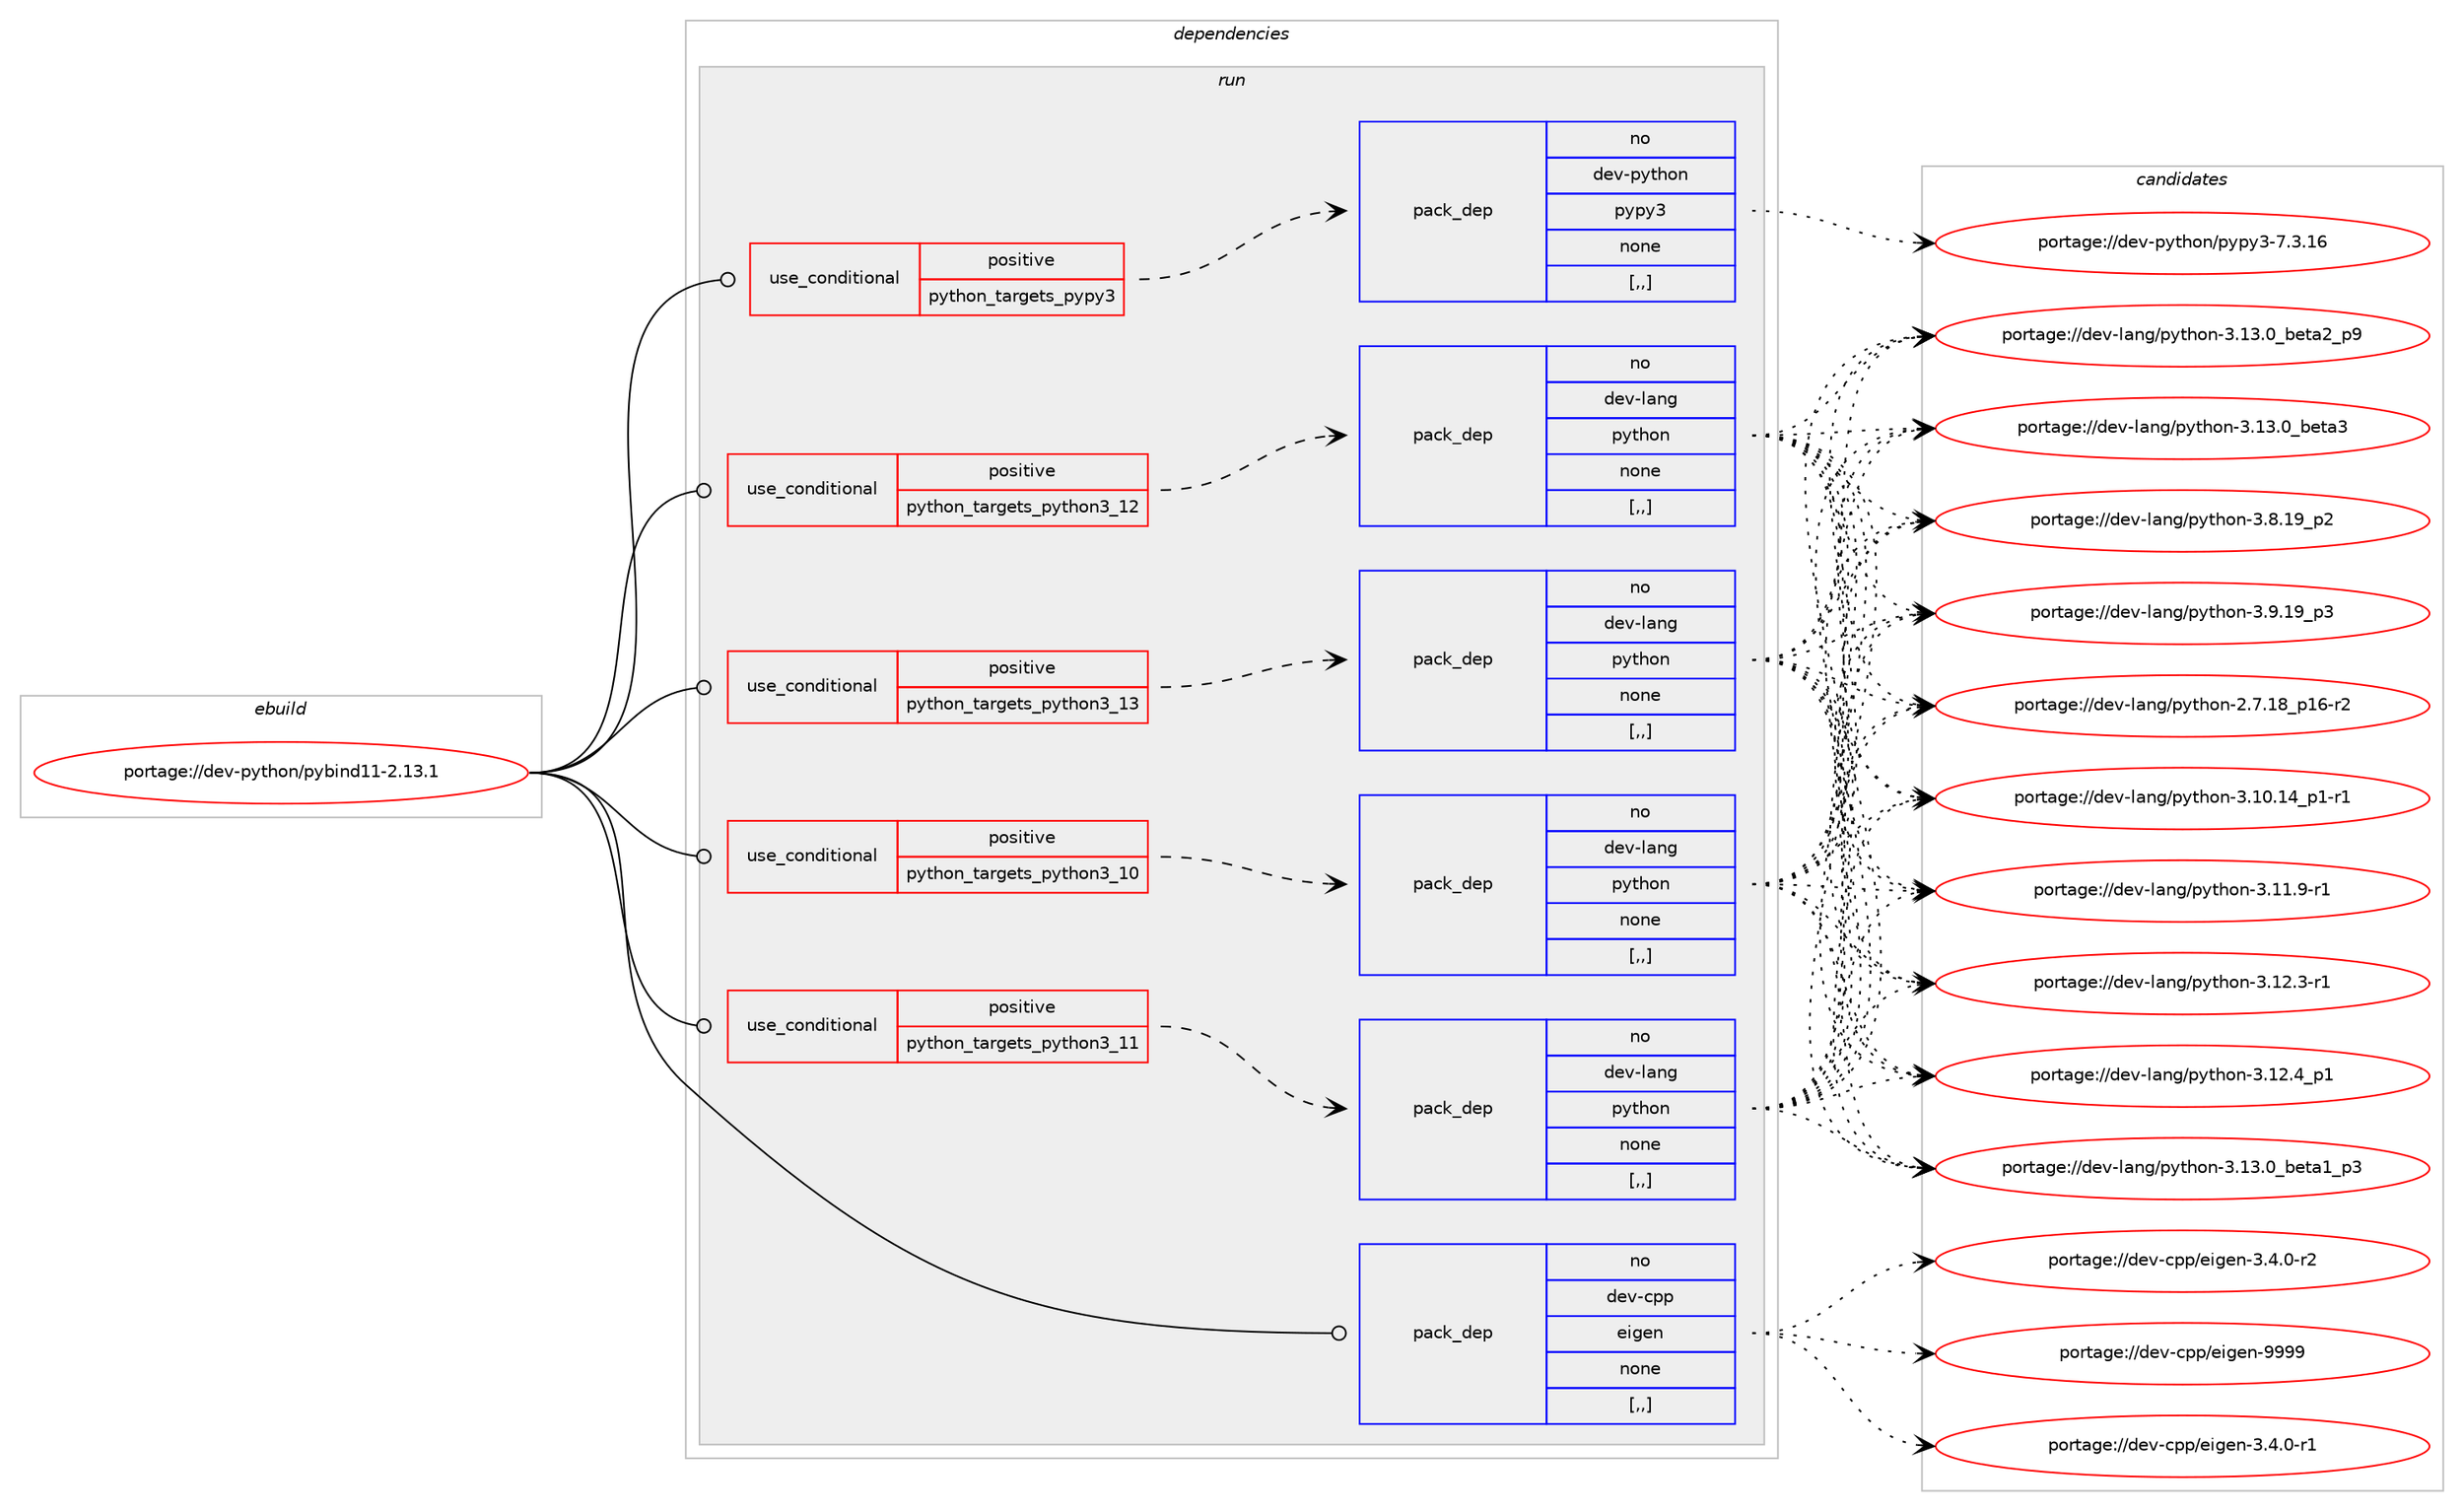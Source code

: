 digraph prolog {

# *************
# Graph options
# *************

newrank=true;
concentrate=true;
compound=true;
graph [rankdir=LR,fontname=Helvetica,fontsize=10,ranksep=1.5];#, ranksep=2.5, nodesep=0.2];
edge  [arrowhead=vee];
node  [fontname=Helvetica,fontsize=10];

# **********
# The ebuild
# **********

subgraph cluster_leftcol {
color=gray;
rank=same;
label=<<i>ebuild</i>>;
id [label="portage://dev-python/pybind11-2.13.1", color=red, width=4, href="../dev-python/pybind11-2.13.1.svg"];
}

# ****************
# The dependencies
# ****************

subgraph cluster_midcol {
color=gray;
label=<<i>dependencies</i>>;
subgraph cluster_compile {
fillcolor="#eeeeee";
style=filled;
label=<<i>compile</i>>;
}
subgraph cluster_compileandrun {
fillcolor="#eeeeee";
style=filled;
label=<<i>compile and run</i>>;
}
subgraph cluster_run {
fillcolor="#eeeeee";
style=filled;
label=<<i>run</i>>;
subgraph cond35479 {
dependency152048 [label=<<TABLE BORDER="0" CELLBORDER="1" CELLSPACING="0" CELLPADDING="4"><TR><TD ROWSPAN="3" CELLPADDING="10">use_conditional</TD></TR><TR><TD>positive</TD></TR><TR><TD>python_targets_pypy3</TD></TR></TABLE>>, shape=none, color=red];
subgraph pack115352 {
dependency152049 [label=<<TABLE BORDER="0" CELLBORDER="1" CELLSPACING="0" CELLPADDING="4" WIDTH="220"><TR><TD ROWSPAN="6" CELLPADDING="30">pack_dep</TD></TR><TR><TD WIDTH="110">no</TD></TR><TR><TD>dev-python</TD></TR><TR><TD>pypy3</TD></TR><TR><TD>none</TD></TR><TR><TD>[,,]</TD></TR></TABLE>>, shape=none, color=blue];
}
dependency152048:e -> dependency152049:w [weight=20,style="dashed",arrowhead="vee"];
}
id:e -> dependency152048:w [weight=20,style="solid",arrowhead="odot"];
subgraph cond35480 {
dependency152050 [label=<<TABLE BORDER="0" CELLBORDER="1" CELLSPACING="0" CELLPADDING="4"><TR><TD ROWSPAN="3" CELLPADDING="10">use_conditional</TD></TR><TR><TD>positive</TD></TR><TR><TD>python_targets_python3_10</TD></TR></TABLE>>, shape=none, color=red];
subgraph pack115353 {
dependency152051 [label=<<TABLE BORDER="0" CELLBORDER="1" CELLSPACING="0" CELLPADDING="4" WIDTH="220"><TR><TD ROWSPAN="6" CELLPADDING="30">pack_dep</TD></TR><TR><TD WIDTH="110">no</TD></TR><TR><TD>dev-lang</TD></TR><TR><TD>python</TD></TR><TR><TD>none</TD></TR><TR><TD>[,,]</TD></TR></TABLE>>, shape=none, color=blue];
}
dependency152050:e -> dependency152051:w [weight=20,style="dashed",arrowhead="vee"];
}
id:e -> dependency152050:w [weight=20,style="solid",arrowhead="odot"];
subgraph cond35481 {
dependency152052 [label=<<TABLE BORDER="0" CELLBORDER="1" CELLSPACING="0" CELLPADDING="4"><TR><TD ROWSPAN="3" CELLPADDING="10">use_conditional</TD></TR><TR><TD>positive</TD></TR><TR><TD>python_targets_python3_11</TD></TR></TABLE>>, shape=none, color=red];
subgraph pack115354 {
dependency152053 [label=<<TABLE BORDER="0" CELLBORDER="1" CELLSPACING="0" CELLPADDING="4" WIDTH="220"><TR><TD ROWSPAN="6" CELLPADDING="30">pack_dep</TD></TR><TR><TD WIDTH="110">no</TD></TR><TR><TD>dev-lang</TD></TR><TR><TD>python</TD></TR><TR><TD>none</TD></TR><TR><TD>[,,]</TD></TR></TABLE>>, shape=none, color=blue];
}
dependency152052:e -> dependency152053:w [weight=20,style="dashed",arrowhead="vee"];
}
id:e -> dependency152052:w [weight=20,style="solid",arrowhead="odot"];
subgraph cond35482 {
dependency152054 [label=<<TABLE BORDER="0" CELLBORDER="1" CELLSPACING="0" CELLPADDING="4"><TR><TD ROWSPAN="3" CELLPADDING="10">use_conditional</TD></TR><TR><TD>positive</TD></TR><TR><TD>python_targets_python3_12</TD></TR></TABLE>>, shape=none, color=red];
subgraph pack115355 {
dependency152055 [label=<<TABLE BORDER="0" CELLBORDER="1" CELLSPACING="0" CELLPADDING="4" WIDTH="220"><TR><TD ROWSPAN="6" CELLPADDING="30">pack_dep</TD></TR><TR><TD WIDTH="110">no</TD></TR><TR><TD>dev-lang</TD></TR><TR><TD>python</TD></TR><TR><TD>none</TD></TR><TR><TD>[,,]</TD></TR></TABLE>>, shape=none, color=blue];
}
dependency152054:e -> dependency152055:w [weight=20,style="dashed",arrowhead="vee"];
}
id:e -> dependency152054:w [weight=20,style="solid",arrowhead="odot"];
subgraph cond35483 {
dependency152056 [label=<<TABLE BORDER="0" CELLBORDER="1" CELLSPACING="0" CELLPADDING="4"><TR><TD ROWSPAN="3" CELLPADDING="10">use_conditional</TD></TR><TR><TD>positive</TD></TR><TR><TD>python_targets_python3_13</TD></TR></TABLE>>, shape=none, color=red];
subgraph pack115356 {
dependency152057 [label=<<TABLE BORDER="0" CELLBORDER="1" CELLSPACING="0" CELLPADDING="4" WIDTH="220"><TR><TD ROWSPAN="6" CELLPADDING="30">pack_dep</TD></TR><TR><TD WIDTH="110">no</TD></TR><TR><TD>dev-lang</TD></TR><TR><TD>python</TD></TR><TR><TD>none</TD></TR><TR><TD>[,,]</TD></TR></TABLE>>, shape=none, color=blue];
}
dependency152056:e -> dependency152057:w [weight=20,style="dashed",arrowhead="vee"];
}
id:e -> dependency152056:w [weight=20,style="solid",arrowhead="odot"];
subgraph pack115357 {
dependency152058 [label=<<TABLE BORDER="0" CELLBORDER="1" CELLSPACING="0" CELLPADDING="4" WIDTH="220"><TR><TD ROWSPAN="6" CELLPADDING="30">pack_dep</TD></TR><TR><TD WIDTH="110">no</TD></TR><TR><TD>dev-cpp</TD></TR><TR><TD>eigen</TD></TR><TR><TD>none</TD></TR><TR><TD>[,,]</TD></TR></TABLE>>, shape=none, color=blue];
}
id:e -> dependency152058:w [weight=20,style="solid",arrowhead="odot"];
}
}

# **************
# The candidates
# **************

subgraph cluster_choices {
rank=same;
color=gray;
label=<<i>candidates</i>>;

subgraph choice115352 {
color=black;
nodesep=1;
choice10010111845112121116104111110471121211121215145554651464954 [label="portage://dev-python/pypy3-7.3.16", color=red, width=4,href="../dev-python/pypy3-7.3.16.svg"];
dependency152049:e -> choice10010111845112121116104111110471121211121215145554651464954:w [style=dotted,weight="100"];
}
subgraph choice115353 {
color=black;
nodesep=1;
choice100101118451089711010347112121116104111110455046554649569511249544511450 [label="portage://dev-lang/python-2.7.18_p16-r2", color=red, width=4,href="../dev-lang/python-2.7.18_p16-r2.svg"];
choice100101118451089711010347112121116104111110455146494846495295112494511449 [label="portage://dev-lang/python-3.10.14_p1-r1", color=red, width=4,href="../dev-lang/python-3.10.14_p1-r1.svg"];
choice100101118451089711010347112121116104111110455146494946574511449 [label="portage://dev-lang/python-3.11.9-r1", color=red, width=4,href="../dev-lang/python-3.11.9-r1.svg"];
choice100101118451089711010347112121116104111110455146495046514511449 [label="portage://dev-lang/python-3.12.3-r1", color=red, width=4,href="../dev-lang/python-3.12.3-r1.svg"];
choice100101118451089711010347112121116104111110455146495046529511249 [label="portage://dev-lang/python-3.12.4_p1", color=red, width=4,href="../dev-lang/python-3.12.4_p1.svg"];
choice10010111845108971101034711212111610411111045514649514648959810111697499511251 [label="portage://dev-lang/python-3.13.0_beta1_p3", color=red, width=4,href="../dev-lang/python-3.13.0_beta1_p3.svg"];
choice10010111845108971101034711212111610411111045514649514648959810111697509511257 [label="portage://dev-lang/python-3.13.0_beta2_p9", color=red, width=4,href="../dev-lang/python-3.13.0_beta2_p9.svg"];
choice1001011184510897110103471121211161041111104551464951464895981011169751 [label="portage://dev-lang/python-3.13.0_beta3", color=red, width=4,href="../dev-lang/python-3.13.0_beta3.svg"];
choice100101118451089711010347112121116104111110455146564649579511250 [label="portage://dev-lang/python-3.8.19_p2", color=red, width=4,href="../dev-lang/python-3.8.19_p2.svg"];
choice100101118451089711010347112121116104111110455146574649579511251 [label="portage://dev-lang/python-3.9.19_p3", color=red, width=4,href="../dev-lang/python-3.9.19_p3.svg"];
dependency152051:e -> choice100101118451089711010347112121116104111110455046554649569511249544511450:w [style=dotted,weight="100"];
dependency152051:e -> choice100101118451089711010347112121116104111110455146494846495295112494511449:w [style=dotted,weight="100"];
dependency152051:e -> choice100101118451089711010347112121116104111110455146494946574511449:w [style=dotted,weight="100"];
dependency152051:e -> choice100101118451089711010347112121116104111110455146495046514511449:w [style=dotted,weight="100"];
dependency152051:e -> choice100101118451089711010347112121116104111110455146495046529511249:w [style=dotted,weight="100"];
dependency152051:e -> choice10010111845108971101034711212111610411111045514649514648959810111697499511251:w [style=dotted,weight="100"];
dependency152051:e -> choice10010111845108971101034711212111610411111045514649514648959810111697509511257:w [style=dotted,weight="100"];
dependency152051:e -> choice1001011184510897110103471121211161041111104551464951464895981011169751:w [style=dotted,weight="100"];
dependency152051:e -> choice100101118451089711010347112121116104111110455146564649579511250:w [style=dotted,weight="100"];
dependency152051:e -> choice100101118451089711010347112121116104111110455146574649579511251:w [style=dotted,weight="100"];
}
subgraph choice115354 {
color=black;
nodesep=1;
choice100101118451089711010347112121116104111110455046554649569511249544511450 [label="portage://dev-lang/python-2.7.18_p16-r2", color=red, width=4,href="../dev-lang/python-2.7.18_p16-r2.svg"];
choice100101118451089711010347112121116104111110455146494846495295112494511449 [label="portage://dev-lang/python-3.10.14_p1-r1", color=red, width=4,href="../dev-lang/python-3.10.14_p1-r1.svg"];
choice100101118451089711010347112121116104111110455146494946574511449 [label="portage://dev-lang/python-3.11.9-r1", color=red, width=4,href="../dev-lang/python-3.11.9-r1.svg"];
choice100101118451089711010347112121116104111110455146495046514511449 [label="portage://dev-lang/python-3.12.3-r1", color=red, width=4,href="../dev-lang/python-3.12.3-r1.svg"];
choice100101118451089711010347112121116104111110455146495046529511249 [label="portage://dev-lang/python-3.12.4_p1", color=red, width=4,href="../dev-lang/python-3.12.4_p1.svg"];
choice10010111845108971101034711212111610411111045514649514648959810111697499511251 [label="portage://dev-lang/python-3.13.0_beta1_p3", color=red, width=4,href="../dev-lang/python-3.13.0_beta1_p3.svg"];
choice10010111845108971101034711212111610411111045514649514648959810111697509511257 [label="portage://dev-lang/python-3.13.0_beta2_p9", color=red, width=4,href="../dev-lang/python-3.13.0_beta2_p9.svg"];
choice1001011184510897110103471121211161041111104551464951464895981011169751 [label="portage://dev-lang/python-3.13.0_beta3", color=red, width=4,href="../dev-lang/python-3.13.0_beta3.svg"];
choice100101118451089711010347112121116104111110455146564649579511250 [label="portage://dev-lang/python-3.8.19_p2", color=red, width=4,href="../dev-lang/python-3.8.19_p2.svg"];
choice100101118451089711010347112121116104111110455146574649579511251 [label="portage://dev-lang/python-3.9.19_p3", color=red, width=4,href="../dev-lang/python-3.9.19_p3.svg"];
dependency152053:e -> choice100101118451089711010347112121116104111110455046554649569511249544511450:w [style=dotted,weight="100"];
dependency152053:e -> choice100101118451089711010347112121116104111110455146494846495295112494511449:w [style=dotted,weight="100"];
dependency152053:e -> choice100101118451089711010347112121116104111110455146494946574511449:w [style=dotted,weight="100"];
dependency152053:e -> choice100101118451089711010347112121116104111110455146495046514511449:w [style=dotted,weight="100"];
dependency152053:e -> choice100101118451089711010347112121116104111110455146495046529511249:w [style=dotted,weight="100"];
dependency152053:e -> choice10010111845108971101034711212111610411111045514649514648959810111697499511251:w [style=dotted,weight="100"];
dependency152053:e -> choice10010111845108971101034711212111610411111045514649514648959810111697509511257:w [style=dotted,weight="100"];
dependency152053:e -> choice1001011184510897110103471121211161041111104551464951464895981011169751:w [style=dotted,weight="100"];
dependency152053:e -> choice100101118451089711010347112121116104111110455146564649579511250:w [style=dotted,weight="100"];
dependency152053:e -> choice100101118451089711010347112121116104111110455146574649579511251:w [style=dotted,weight="100"];
}
subgraph choice115355 {
color=black;
nodesep=1;
choice100101118451089711010347112121116104111110455046554649569511249544511450 [label="portage://dev-lang/python-2.7.18_p16-r2", color=red, width=4,href="../dev-lang/python-2.7.18_p16-r2.svg"];
choice100101118451089711010347112121116104111110455146494846495295112494511449 [label="portage://dev-lang/python-3.10.14_p1-r1", color=red, width=4,href="../dev-lang/python-3.10.14_p1-r1.svg"];
choice100101118451089711010347112121116104111110455146494946574511449 [label="portage://dev-lang/python-3.11.9-r1", color=red, width=4,href="../dev-lang/python-3.11.9-r1.svg"];
choice100101118451089711010347112121116104111110455146495046514511449 [label="portage://dev-lang/python-3.12.3-r1", color=red, width=4,href="../dev-lang/python-3.12.3-r1.svg"];
choice100101118451089711010347112121116104111110455146495046529511249 [label="portage://dev-lang/python-3.12.4_p1", color=red, width=4,href="../dev-lang/python-3.12.4_p1.svg"];
choice10010111845108971101034711212111610411111045514649514648959810111697499511251 [label="portage://dev-lang/python-3.13.0_beta1_p3", color=red, width=4,href="../dev-lang/python-3.13.0_beta1_p3.svg"];
choice10010111845108971101034711212111610411111045514649514648959810111697509511257 [label="portage://dev-lang/python-3.13.0_beta2_p9", color=red, width=4,href="../dev-lang/python-3.13.0_beta2_p9.svg"];
choice1001011184510897110103471121211161041111104551464951464895981011169751 [label="portage://dev-lang/python-3.13.0_beta3", color=red, width=4,href="../dev-lang/python-3.13.0_beta3.svg"];
choice100101118451089711010347112121116104111110455146564649579511250 [label="portage://dev-lang/python-3.8.19_p2", color=red, width=4,href="../dev-lang/python-3.8.19_p2.svg"];
choice100101118451089711010347112121116104111110455146574649579511251 [label="portage://dev-lang/python-3.9.19_p3", color=red, width=4,href="../dev-lang/python-3.9.19_p3.svg"];
dependency152055:e -> choice100101118451089711010347112121116104111110455046554649569511249544511450:w [style=dotted,weight="100"];
dependency152055:e -> choice100101118451089711010347112121116104111110455146494846495295112494511449:w [style=dotted,weight="100"];
dependency152055:e -> choice100101118451089711010347112121116104111110455146494946574511449:w [style=dotted,weight="100"];
dependency152055:e -> choice100101118451089711010347112121116104111110455146495046514511449:w [style=dotted,weight="100"];
dependency152055:e -> choice100101118451089711010347112121116104111110455146495046529511249:w [style=dotted,weight="100"];
dependency152055:e -> choice10010111845108971101034711212111610411111045514649514648959810111697499511251:w [style=dotted,weight="100"];
dependency152055:e -> choice10010111845108971101034711212111610411111045514649514648959810111697509511257:w [style=dotted,weight="100"];
dependency152055:e -> choice1001011184510897110103471121211161041111104551464951464895981011169751:w [style=dotted,weight="100"];
dependency152055:e -> choice100101118451089711010347112121116104111110455146564649579511250:w [style=dotted,weight="100"];
dependency152055:e -> choice100101118451089711010347112121116104111110455146574649579511251:w [style=dotted,weight="100"];
}
subgraph choice115356 {
color=black;
nodesep=1;
choice100101118451089711010347112121116104111110455046554649569511249544511450 [label="portage://dev-lang/python-2.7.18_p16-r2", color=red, width=4,href="../dev-lang/python-2.7.18_p16-r2.svg"];
choice100101118451089711010347112121116104111110455146494846495295112494511449 [label="portage://dev-lang/python-3.10.14_p1-r1", color=red, width=4,href="../dev-lang/python-3.10.14_p1-r1.svg"];
choice100101118451089711010347112121116104111110455146494946574511449 [label="portage://dev-lang/python-3.11.9-r1", color=red, width=4,href="../dev-lang/python-3.11.9-r1.svg"];
choice100101118451089711010347112121116104111110455146495046514511449 [label="portage://dev-lang/python-3.12.3-r1", color=red, width=4,href="../dev-lang/python-3.12.3-r1.svg"];
choice100101118451089711010347112121116104111110455146495046529511249 [label="portage://dev-lang/python-3.12.4_p1", color=red, width=4,href="../dev-lang/python-3.12.4_p1.svg"];
choice10010111845108971101034711212111610411111045514649514648959810111697499511251 [label="portage://dev-lang/python-3.13.0_beta1_p3", color=red, width=4,href="../dev-lang/python-3.13.0_beta1_p3.svg"];
choice10010111845108971101034711212111610411111045514649514648959810111697509511257 [label="portage://dev-lang/python-3.13.0_beta2_p9", color=red, width=4,href="../dev-lang/python-3.13.0_beta2_p9.svg"];
choice1001011184510897110103471121211161041111104551464951464895981011169751 [label="portage://dev-lang/python-3.13.0_beta3", color=red, width=4,href="../dev-lang/python-3.13.0_beta3.svg"];
choice100101118451089711010347112121116104111110455146564649579511250 [label="portage://dev-lang/python-3.8.19_p2", color=red, width=4,href="../dev-lang/python-3.8.19_p2.svg"];
choice100101118451089711010347112121116104111110455146574649579511251 [label="portage://dev-lang/python-3.9.19_p3", color=red, width=4,href="../dev-lang/python-3.9.19_p3.svg"];
dependency152057:e -> choice100101118451089711010347112121116104111110455046554649569511249544511450:w [style=dotted,weight="100"];
dependency152057:e -> choice100101118451089711010347112121116104111110455146494846495295112494511449:w [style=dotted,weight="100"];
dependency152057:e -> choice100101118451089711010347112121116104111110455146494946574511449:w [style=dotted,weight="100"];
dependency152057:e -> choice100101118451089711010347112121116104111110455146495046514511449:w [style=dotted,weight="100"];
dependency152057:e -> choice100101118451089711010347112121116104111110455146495046529511249:w [style=dotted,weight="100"];
dependency152057:e -> choice10010111845108971101034711212111610411111045514649514648959810111697499511251:w [style=dotted,weight="100"];
dependency152057:e -> choice10010111845108971101034711212111610411111045514649514648959810111697509511257:w [style=dotted,weight="100"];
dependency152057:e -> choice1001011184510897110103471121211161041111104551464951464895981011169751:w [style=dotted,weight="100"];
dependency152057:e -> choice100101118451089711010347112121116104111110455146564649579511250:w [style=dotted,weight="100"];
dependency152057:e -> choice100101118451089711010347112121116104111110455146574649579511251:w [style=dotted,weight="100"];
}
subgraph choice115357 {
color=black;
nodesep=1;
choice1001011184599112112471011051031011104551465246484511449 [label="portage://dev-cpp/eigen-3.4.0-r1", color=red, width=4,href="../dev-cpp/eigen-3.4.0-r1.svg"];
choice1001011184599112112471011051031011104551465246484511450 [label="portage://dev-cpp/eigen-3.4.0-r2", color=red, width=4,href="../dev-cpp/eigen-3.4.0-r2.svg"];
choice1001011184599112112471011051031011104557575757 [label="portage://dev-cpp/eigen-9999", color=red, width=4,href="../dev-cpp/eigen-9999.svg"];
dependency152058:e -> choice1001011184599112112471011051031011104551465246484511449:w [style=dotted,weight="100"];
dependency152058:e -> choice1001011184599112112471011051031011104551465246484511450:w [style=dotted,weight="100"];
dependency152058:e -> choice1001011184599112112471011051031011104557575757:w [style=dotted,weight="100"];
}
}

}
